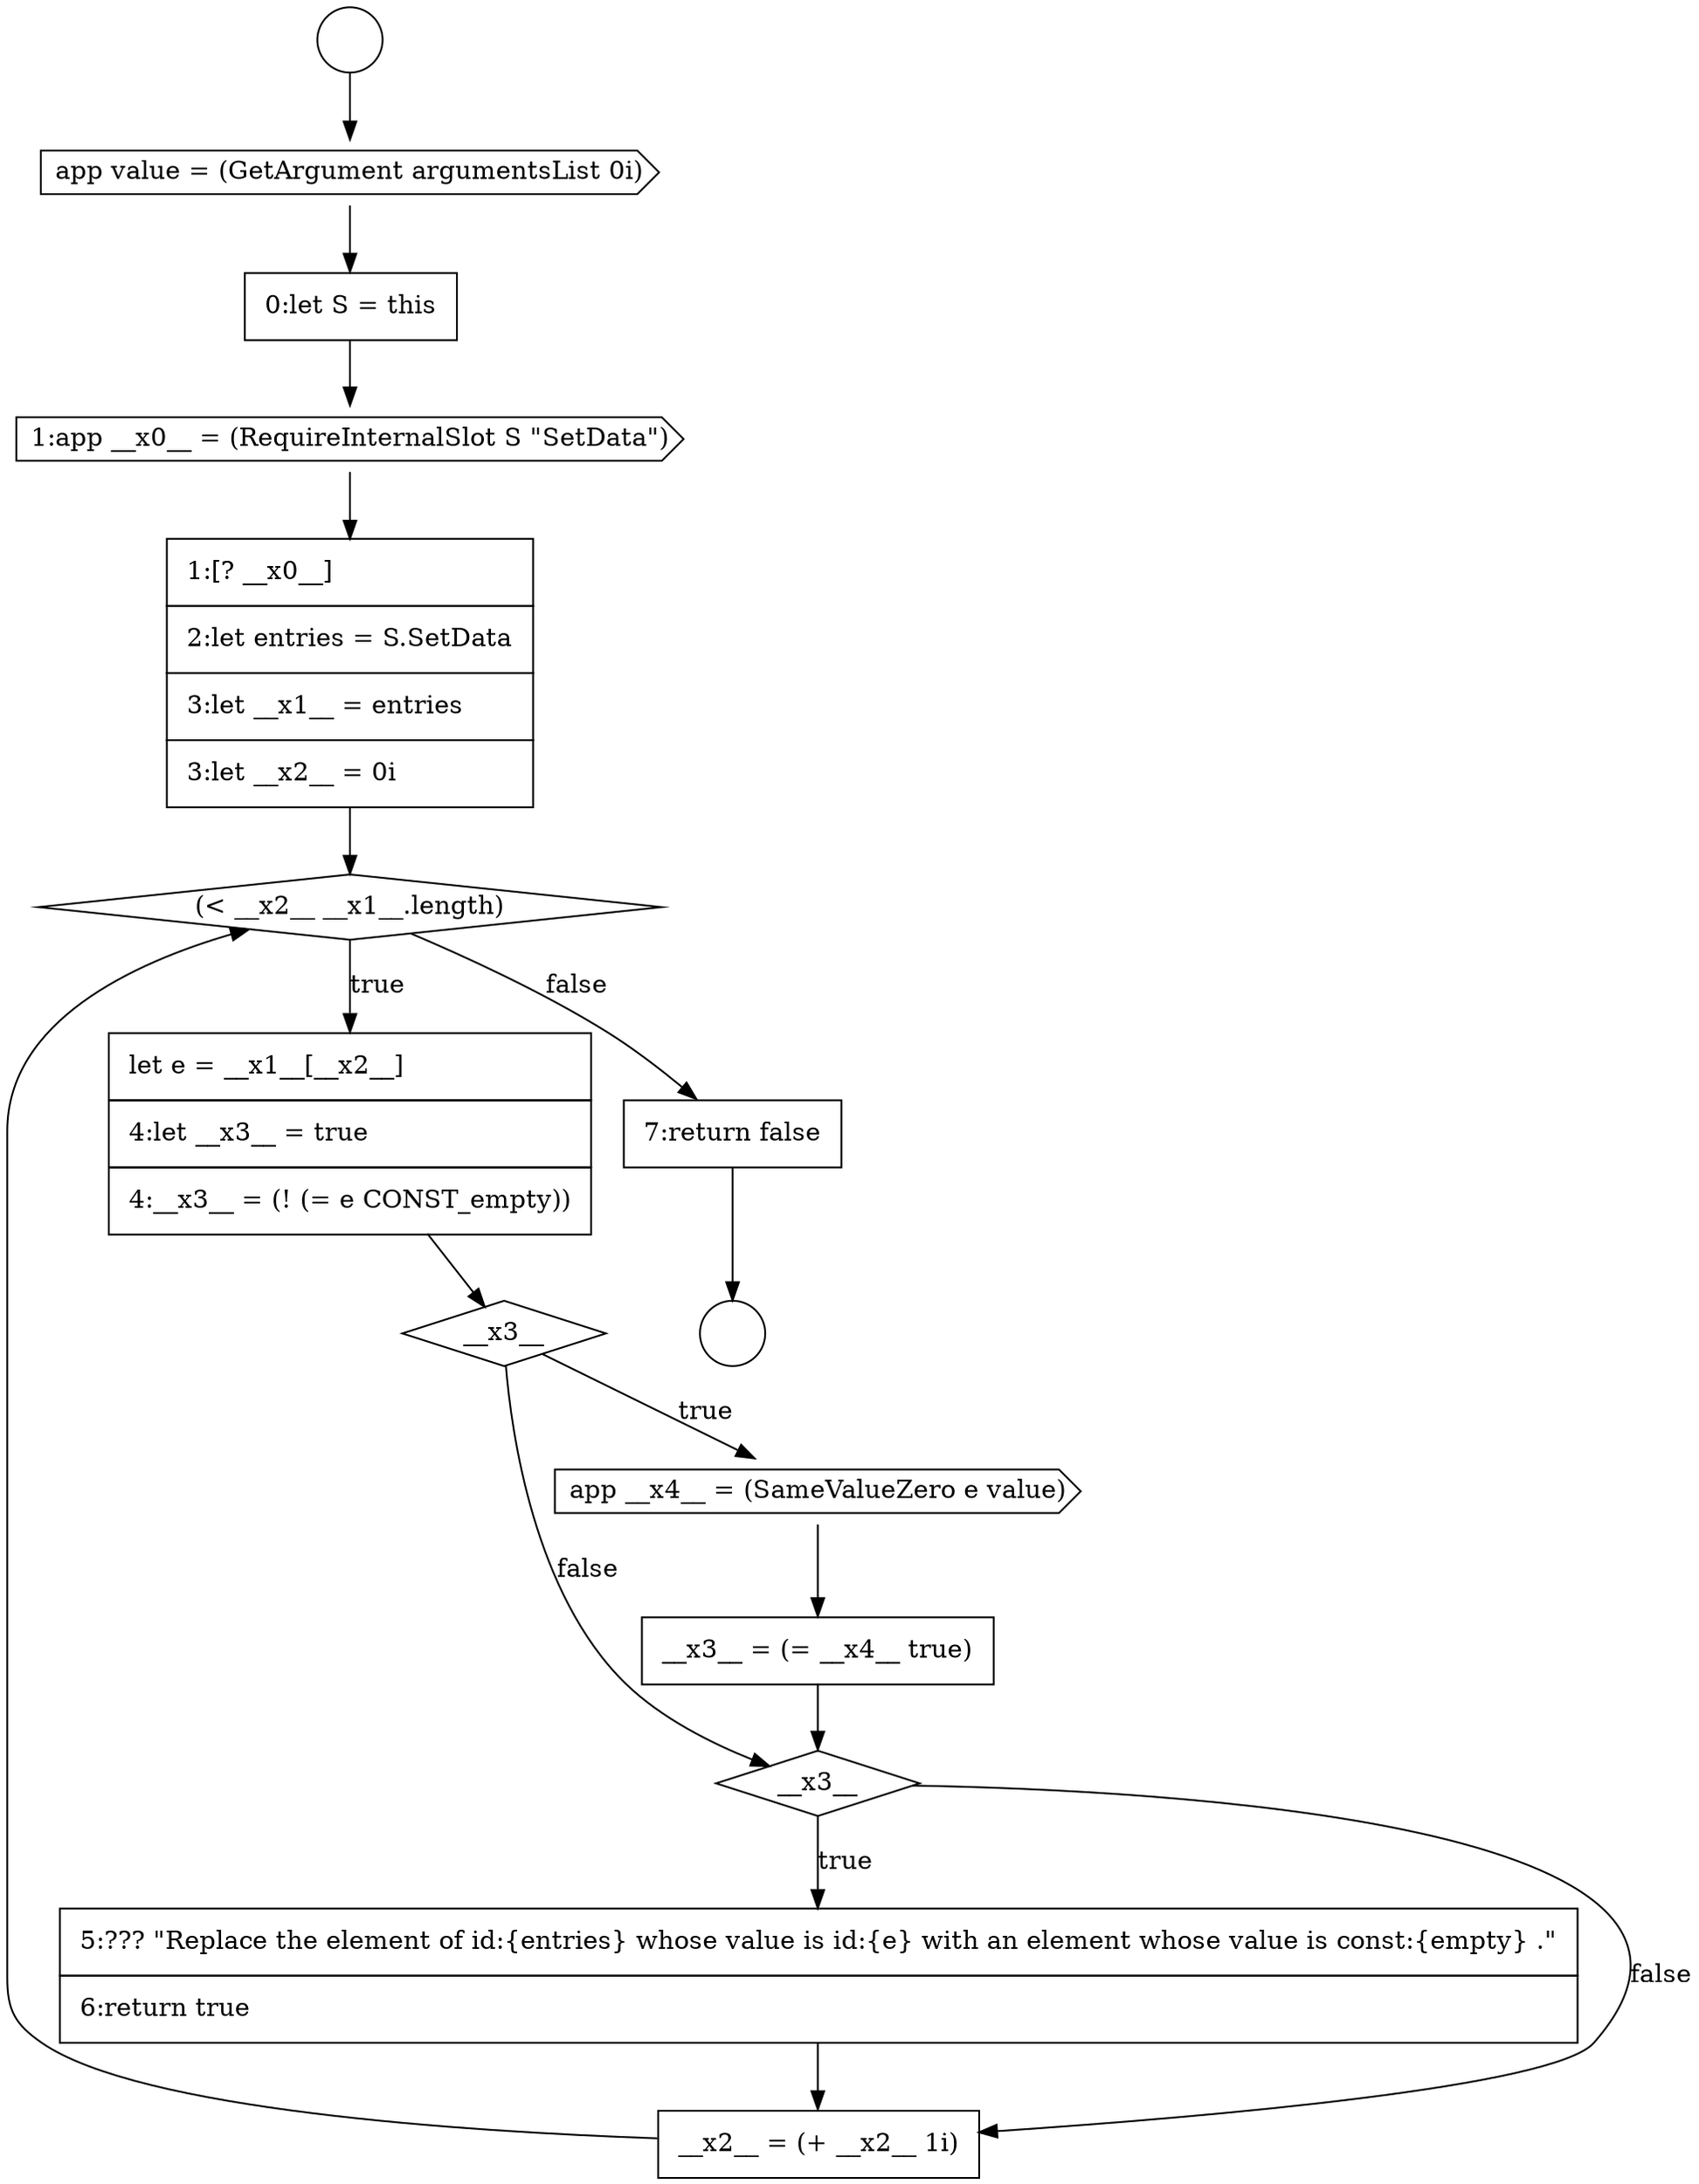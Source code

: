 digraph {
  node17214 [shape=none, margin=0, label=<<font color="black">
    <table border="0" cellborder="1" cellspacing="0" cellpadding="10">
      <tr><td align="left">0:let S = this</td></tr>
    </table>
  </font>> color="black" fillcolor="white" style=filled]
  node17221 [shape=none, margin=0, label=<<font color="black">
    <table border="0" cellborder="1" cellspacing="0" cellpadding="10">
      <tr><td align="left">__x3__ = (= __x4__ true)</td></tr>
    </table>
  </font>> color="black" fillcolor="white" style=filled]
  node17211 [shape=circle label=" " color="black" fillcolor="white" style=filled]
  node17218 [shape=none, margin=0, label=<<font color="black">
    <table border="0" cellborder="1" cellspacing="0" cellpadding="10">
      <tr><td align="left">let e = __x1__[__x2__]</td></tr>
      <tr><td align="left">4:let __x3__ = true</td></tr>
      <tr><td align="left">4:__x3__ = (! (= e CONST_empty))</td></tr>
    </table>
  </font>> color="black" fillcolor="white" style=filled]
  node17222 [shape=diamond, label=<<font color="black">__x3__</font>> color="black" fillcolor="white" style=filled]
  node17216 [shape=none, margin=0, label=<<font color="black">
    <table border="0" cellborder="1" cellspacing="0" cellpadding="10">
      <tr><td align="left">1:[? __x0__]</td></tr>
      <tr><td align="left">2:let entries = S.SetData</td></tr>
      <tr><td align="left">3:let __x1__ = entries</td></tr>
      <tr><td align="left">3:let __x2__ = 0i</td></tr>
    </table>
  </font>> color="black" fillcolor="white" style=filled]
  node17223 [shape=none, margin=0, label=<<font color="black">
    <table border="0" cellborder="1" cellspacing="0" cellpadding="10">
      <tr><td align="left">5:??? &quot;Replace the element of id:{entries} whose value is id:{e} with an element whose value is const:{empty} .&quot;</td></tr>
      <tr><td align="left">6:return true</td></tr>
    </table>
  </font>> color="black" fillcolor="white" style=filled]
  node17212 [shape=circle label=" " color="black" fillcolor="white" style=filled]
  node17215 [shape=cds, label=<<font color="black">1:app __x0__ = (RequireInternalSlot S &quot;SetData&quot;)</font>> color="black" fillcolor="white" style=filled]
  node17220 [shape=cds, label=<<font color="black">app __x4__ = (SameValueZero e value)</font>> color="black" fillcolor="white" style=filled]
  node17224 [shape=none, margin=0, label=<<font color="black">
    <table border="0" cellborder="1" cellspacing="0" cellpadding="10">
      <tr><td align="left">__x2__ = (+ __x2__ 1i)</td></tr>
    </table>
  </font>> color="black" fillcolor="white" style=filled]
  node17225 [shape=none, margin=0, label=<<font color="black">
    <table border="0" cellborder="1" cellspacing="0" cellpadding="10">
      <tr><td align="left">7:return false</td></tr>
    </table>
  </font>> color="black" fillcolor="white" style=filled]
  node17213 [shape=cds, label=<<font color="black">app value = (GetArgument argumentsList 0i)</font>> color="black" fillcolor="white" style=filled]
  node17217 [shape=diamond, label=<<font color="black">(&lt; __x2__ __x1__.length)</font>> color="black" fillcolor="white" style=filled]
  node17219 [shape=diamond, label=<<font color="black">__x3__</font>> color="black" fillcolor="white" style=filled]
  node17213 -> node17214 [ color="black"]
  node17217 -> node17218 [label=<<font color="black">true</font>> color="black"]
  node17217 -> node17225 [label=<<font color="black">false</font>> color="black"]
  node17221 -> node17222 [ color="black"]
  node17218 -> node17219 [ color="black"]
  node17220 -> node17221 [ color="black"]
  node17224 -> node17217 [ color="black"]
  node17216 -> node17217 [ color="black"]
  node17222 -> node17223 [label=<<font color="black">true</font>> color="black"]
  node17222 -> node17224 [label=<<font color="black">false</font>> color="black"]
  node17211 -> node17213 [ color="black"]
  node17215 -> node17216 [ color="black"]
  node17214 -> node17215 [ color="black"]
  node17219 -> node17220 [label=<<font color="black">true</font>> color="black"]
  node17219 -> node17222 [label=<<font color="black">false</font>> color="black"]
  node17225 -> node17212 [ color="black"]
  node17223 -> node17224 [ color="black"]
}
